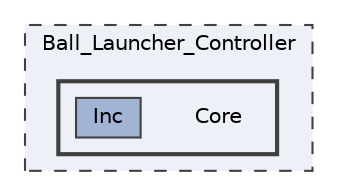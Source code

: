 digraph "Ball_Launcher_Controller/Core"
{
 // LATEX_PDF_SIZE
  bgcolor="transparent";
  edge [fontname=Helvetica,fontsize=10,labelfontname=Helvetica,labelfontsize=10];
  node [fontname=Helvetica,fontsize=10,shape=box,height=0.2,width=0.4];
  compound=true
  subgraph clusterdir_a32e220f89ab7609f232780d068ad339 {
    graph [ bgcolor="#edf0f7", pencolor="grey25", label="Ball_Launcher_Controller", fontname=Helvetica,fontsize=10 style="filled,dashed", URL="dir_a32e220f89ab7609f232780d068ad339.html",tooltip=""]
  subgraph clusterdir_3bbab98ef2025f84866ee15d6a34516b {
    graph [ bgcolor="#edf0f7", pencolor="grey25", label="", fontname=Helvetica,fontsize=10 style="filled,bold", URL="dir_3bbab98ef2025f84866ee15d6a34516b.html",tooltip=""]
    dir_3bbab98ef2025f84866ee15d6a34516b [shape=plaintext, label="Core"];
  dir_f63d1d19b1344f6eb6e4bb6cdb2a585f [label="Inc", fillcolor="#a2b4d6", color="grey25", style="filled", URL="dir_f63d1d19b1344f6eb6e4bb6cdb2a585f.html",tooltip=""];
  }
  }
}
